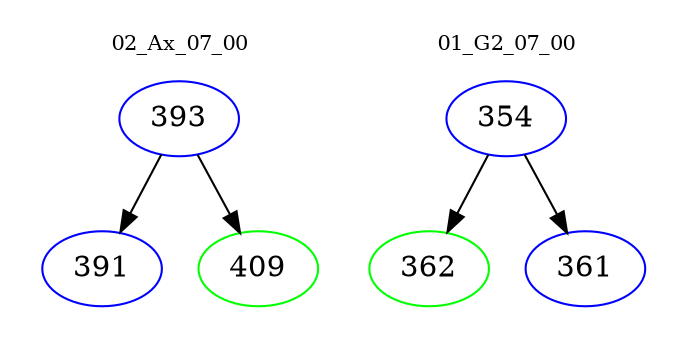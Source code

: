 digraph{
subgraph cluster_0 {
color = white
label = "02_Ax_07_00";
fontsize=10;
T0_393 [label="393", color="blue"]
T0_393 -> T0_391 [color="black"]
T0_391 [label="391", color="blue"]
T0_393 -> T0_409 [color="black"]
T0_409 [label="409", color="green"]
}
subgraph cluster_1 {
color = white
label = "01_G2_07_00";
fontsize=10;
T1_354 [label="354", color="blue"]
T1_354 -> T1_362 [color="black"]
T1_362 [label="362", color="green"]
T1_354 -> T1_361 [color="black"]
T1_361 [label="361", color="blue"]
}
}

